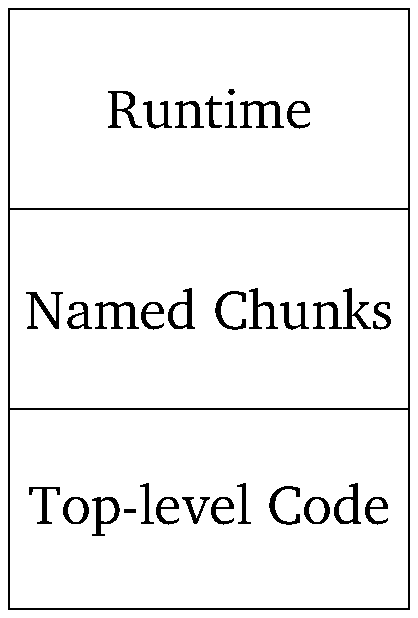 beginfig(1);
	defaultfont := "bchr8r";
	defaultscale := 2;
	
	numeric x,y;
	numeric ss,sd,sz,sh;
	
	x := 0.5in; y := 0.5in;
	ss := 1in; sd := 2in; sz := 3in; sh := 0.5in;
	
	draw (x,y)--(x+sd,y)--(x+sd,y+sz)--(x,y+sz)--cycle;
	draw (x,y+ss)--(x+sd,y+ss);
	draw (x,y+sd)--(x+sd,y+sd);
	
	label("Runtime", (x+ss,y+sd+sh));
	label("Named Chunks", (x+ss,y+ss+sh));
	label("Top-level Code", (x+ss,y+sh));
endfig;

end